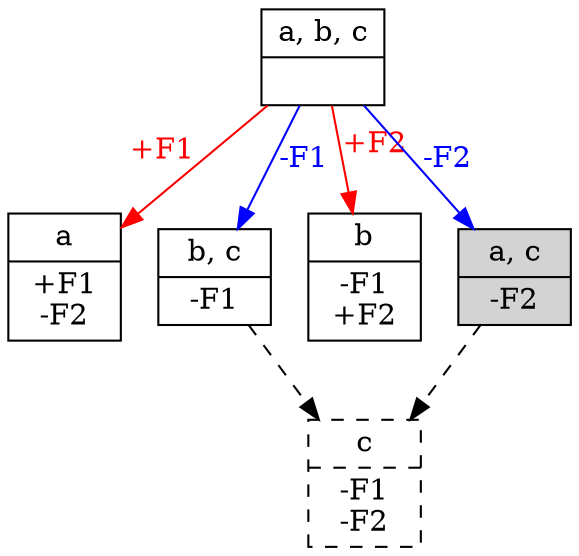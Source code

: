 // None
digraph {
	graph [ dpi = 300 ];
	0 [label="{<segs> a, b, c |<feats>  }",shape=record]
	1 [label="{<segs> a |<feats> +F1\n-F2 }",shape=record]
	2 [label="{<segs> b, c |<feats> -F1 }",shape=record]
	3 [label="{<segs> b |<feats> -F1\n+F2 }",shape=record]
	4 [label="{<segs> a, c |<feats> -F2 }",shape=record, style=filled]
	5 [label="{<segs> c |<feats> -F1\n-F2 }",shape=record, style=dashed]
	0 -> 2	[label="-F1",fontcolor=blue,color=blue]
	0 -> 4	[label="-F2",fontcolor=blue,color=blue]
	0 -> 3	[xlabel="+F2",fontcolor=red,color=red]
	2 -> 5	[style=dashed]
	0 -> 1	[xlabel="+F1",fontcolor=red,color=red]
	4 -> 5  [style=dashed]
{rank=same; 1 2 3 4}
}